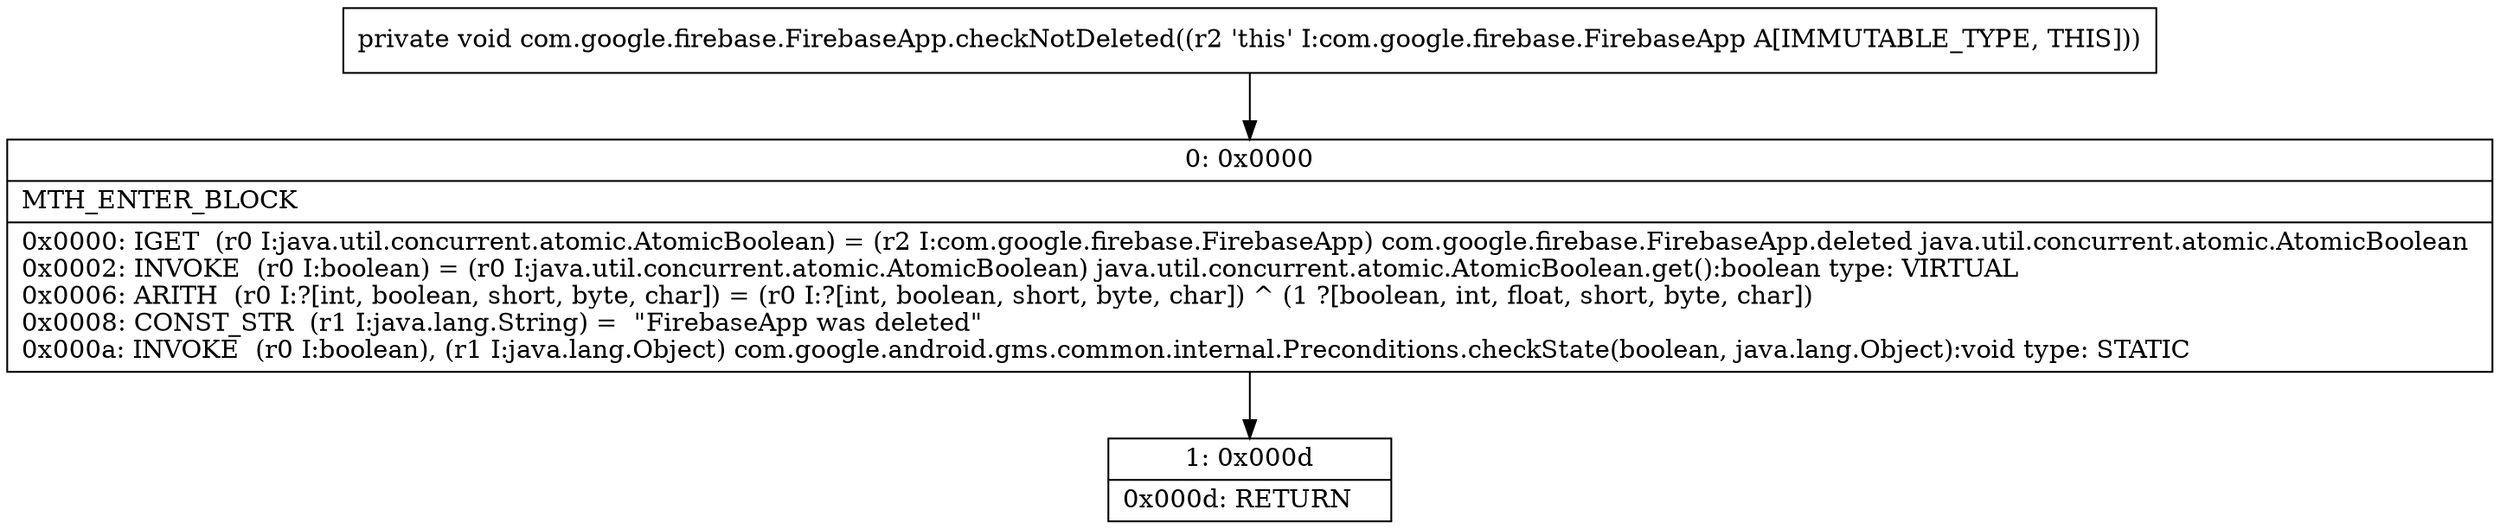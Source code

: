 digraph "CFG forcom.google.firebase.FirebaseApp.checkNotDeleted()V" {
Node_0 [shape=record,label="{0\:\ 0x0000|MTH_ENTER_BLOCK\l|0x0000: IGET  (r0 I:java.util.concurrent.atomic.AtomicBoolean) = (r2 I:com.google.firebase.FirebaseApp) com.google.firebase.FirebaseApp.deleted java.util.concurrent.atomic.AtomicBoolean \l0x0002: INVOKE  (r0 I:boolean) = (r0 I:java.util.concurrent.atomic.AtomicBoolean) java.util.concurrent.atomic.AtomicBoolean.get():boolean type: VIRTUAL \l0x0006: ARITH  (r0 I:?[int, boolean, short, byte, char]) = (r0 I:?[int, boolean, short, byte, char]) ^ (1 ?[boolean, int, float, short, byte, char]) \l0x0008: CONST_STR  (r1 I:java.lang.String) =  \"FirebaseApp was deleted\" \l0x000a: INVOKE  (r0 I:boolean), (r1 I:java.lang.Object) com.google.android.gms.common.internal.Preconditions.checkState(boolean, java.lang.Object):void type: STATIC \l}"];
Node_1 [shape=record,label="{1\:\ 0x000d|0x000d: RETURN   \l}"];
MethodNode[shape=record,label="{private void com.google.firebase.FirebaseApp.checkNotDeleted((r2 'this' I:com.google.firebase.FirebaseApp A[IMMUTABLE_TYPE, THIS])) }"];
MethodNode -> Node_0;
Node_0 -> Node_1;
}

